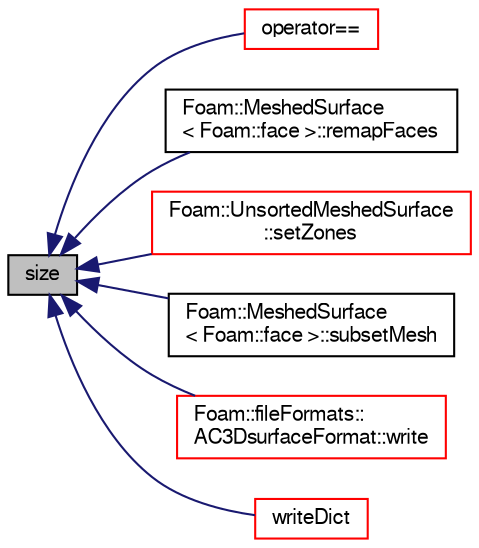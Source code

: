 digraph "size"
{
  bgcolor="transparent";
  edge [fontname="FreeSans",fontsize="10",labelfontname="FreeSans",labelfontsize="10"];
  node [fontname="FreeSans",fontsize="10",shape=record];
  rankdir="LR";
  Node54 [label="size",height=0.2,width=0.4,color="black", fillcolor="grey75", style="filled", fontcolor="black"];
  Node54 -> Node55 [dir="back",color="midnightblue",fontsize="10",style="solid",fontname="FreeSans"];
  Node55 [label="operator==",height=0.2,width=0.4,color="red",URL="$a29706.html#a9a3f38a5130868bad1bca2ac65cb11f3",tooltip="compare. "];
  Node54 -> Node57 [dir="back",color="midnightblue",fontsize="10",style="solid",fontname="FreeSans"];
  Node57 [label="Foam::MeshedSurface\l\< Foam::face \>::remapFaces",height=0.2,width=0.4,color="black",URL="$a29566.html#ac15d32161096e3b5c83b0a0dee739b65",tooltip="Set new zones from faceMap. "];
  Node54 -> Node58 [dir="back",color="midnightblue",fontsize="10",style="solid",fontname="FreeSans"];
  Node58 [label="Foam::UnsortedMeshedSurface\l::setZones",height=0.2,width=0.4,color="red",URL="$a29574.html#ace932e14750294b98603488f885b1503",tooltip="Set zone ids and zones. "];
  Node54 -> Node70 [dir="back",color="midnightblue",fontsize="10",style="solid",fontname="FreeSans"];
  Node70 [label="Foam::MeshedSurface\l\< Foam::face \>::subsetMesh",height=0.2,width=0.4,color="black",URL="$a29566.html#aa0594cbd1d2d0863de3fb369c2177de3",tooltip="Return new surface. "];
  Node54 -> Node71 [dir="back",color="midnightblue",fontsize="10",style="solid",fontname="FreeSans"];
  Node71 [label="Foam::fileFormats::\lAC3DsurfaceFormat::write",height=0.2,width=0.4,color="red",URL="$a29582.html#a2a1e1394d9dd8932b738248c123a267f",tooltip="Write surface mesh components by proxy. "];
  Node54 -> Node76 [dir="back",color="midnightblue",fontsize="10",style="solid",fontname="FreeSans"];
  Node76 [label="writeDict",height=0.2,width=0.4,color="red",URL="$a29706.html#a99e013320e2bb0118f0c2857a9193f62",tooltip="Write dictionary. "];
}
